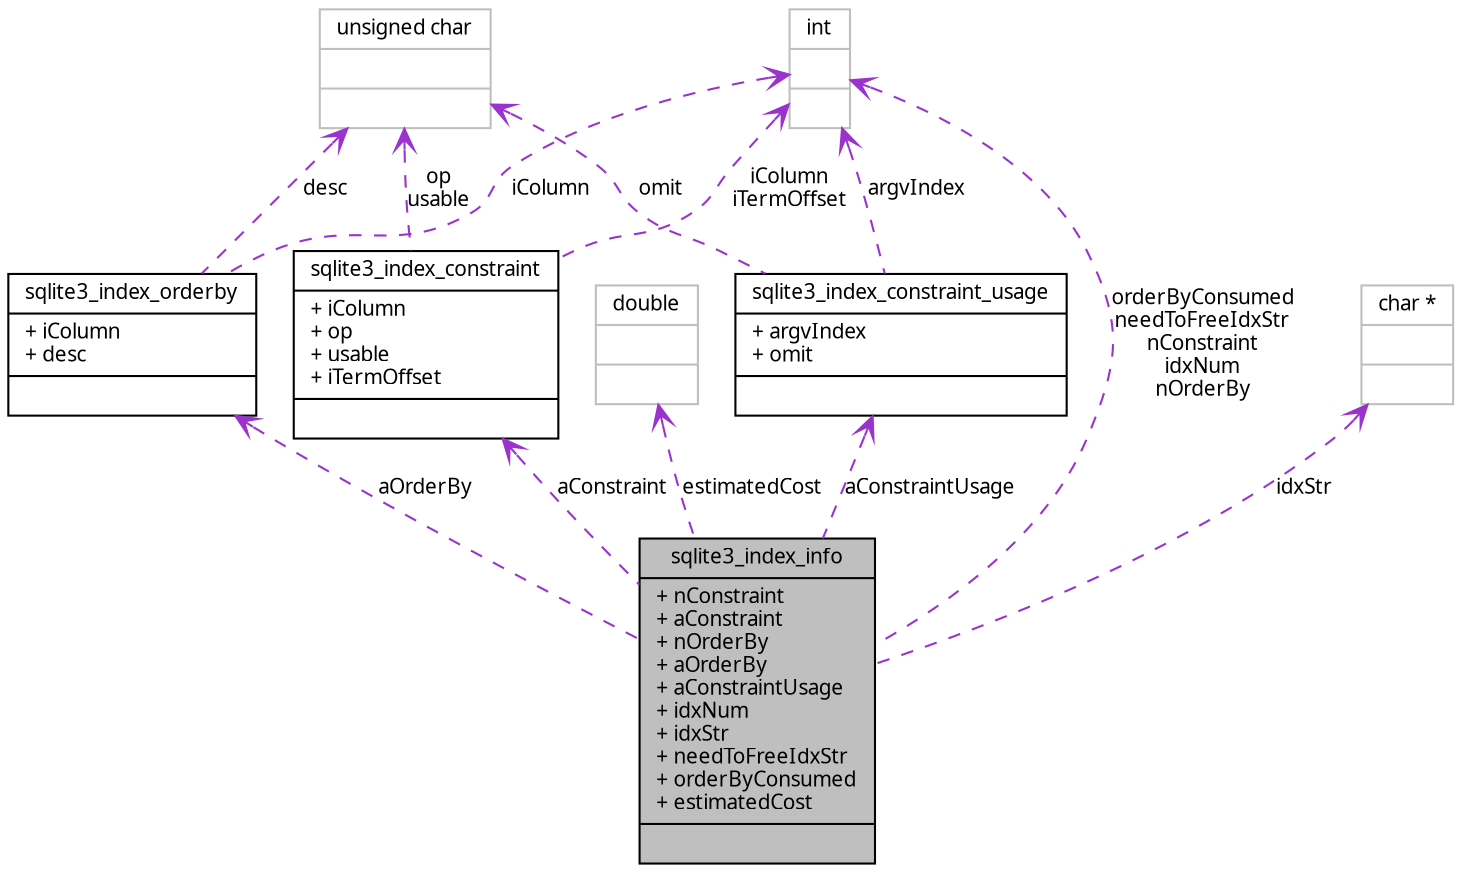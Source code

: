 digraph G
{
  edge [fontname="FreeSans.ttf",fontsize=10,labelfontname="FreeSans.ttf",labelfontsize=10];
  node [fontname="FreeSans.ttf",fontsize=10,shape=record];
  Node1 [label="{sqlite3_index_info\n|+ nConstraint\l+ aConstraint\l+ nOrderBy\l+ aOrderBy\l+ aConstraintUsage\l+ idxNum\l+ idxStr\l+ needToFreeIdxStr\l+ orderByConsumed\l+ estimatedCost\l|}",height=0.2,width=0.4,color="black", fillcolor="grey75", style="filled" fontcolor="black"];
  Node2 -> Node1 [dir=back,color="darkorchid3",fontsize=10,style="dashed",label="aOrderBy",arrowtail="open",fontname="FreeSans.ttf"];
  Node2 [label="{sqlite3_index_orderby\n|+ iColumn\l+ desc\l|}",height=0.2,width=0.4,color="black", fillcolor="white", style="filled",URL="$structsqlite3__index__info_1_1sqlite3__index__orderby.html"];
  Node3 -> Node2 [dir=back,color="darkorchid3",fontsize=10,style="dashed",label="desc",arrowtail="open",fontname="FreeSans.ttf"];
  Node3 [label="{unsigned char\n||}",height=0.2,width=0.4,color="grey75", fillcolor="white", style="filled"];
  Node4 -> Node2 [dir=back,color="darkorchid3",fontsize=10,style="dashed",label="iColumn",arrowtail="open",fontname="FreeSans.ttf"];
  Node4 [label="{int\n||}",height=0.2,width=0.4,color="grey75", fillcolor="white", style="filled"];
  Node5 -> Node1 [dir=back,color="darkorchid3",fontsize=10,style="dashed",label="estimatedCost",arrowtail="open",fontname="FreeSans.ttf"];
  Node5 [label="{double\n||}",height=0.2,width=0.4,color="grey75", fillcolor="white", style="filled"];
  Node6 -> Node1 [dir=back,color="darkorchid3",fontsize=10,style="dashed",label="aConstraintUsage",arrowtail="open",fontname="FreeSans.ttf"];
  Node6 [label="{sqlite3_index_constraint_usage\n|+ argvIndex\l+ omit\l|}",height=0.2,width=0.4,color="black", fillcolor="white", style="filled",URL="$structsqlite3__index__info_1_1sqlite3__index__constraint__usage.html"];
  Node3 -> Node6 [dir=back,color="darkorchid3",fontsize=10,style="dashed",label="omit",arrowtail="open",fontname="FreeSans.ttf"];
  Node4 -> Node6 [dir=back,color="darkorchid3",fontsize=10,style="dashed",label="argvIndex",arrowtail="open",fontname="FreeSans.ttf"];
  Node4 -> Node1 [dir=back,color="darkorchid3",fontsize=10,style="dashed",label="orderByConsumed\nneedToFreeIdxStr\nnConstraint\nidxNum\nnOrderBy",arrowtail="open",fontname="FreeSans.ttf"];
  Node7 -> Node1 [dir=back,color="darkorchid3",fontsize=10,style="dashed",label="aConstraint",arrowtail="open",fontname="FreeSans.ttf"];
  Node7 [label="{sqlite3_index_constraint\n|+ iColumn\l+ op\l+ usable\l+ iTermOffset\l|}",height=0.2,width=0.4,color="black", fillcolor="white", style="filled",URL="$structsqlite3__index__info_1_1sqlite3__index__constraint.html"];
  Node3 -> Node7 [dir=back,color="darkorchid3",fontsize=10,style="dashed",label="op\nusable",arrowtail="open",fontname="FreeSans.ttf"];
  Node4 -> Node7 [dir=back,color="darkorchid3",fontsize=10,style="dashed",label="iColumn\niTermOffset",arrowtail="open",fontname="FreeSans.ttf"];
  Node8 -> Node1 [dir=back,color="darkorchid3",fontsize=10,style="dashed",label="idxStr",arrowtail="open",fontname="FreeSans.ttf"];
  Node8 [label="{char *\n||}",height=0.2,width=0.4,color="grey75", fillcolor="white", style="filled"];
}
